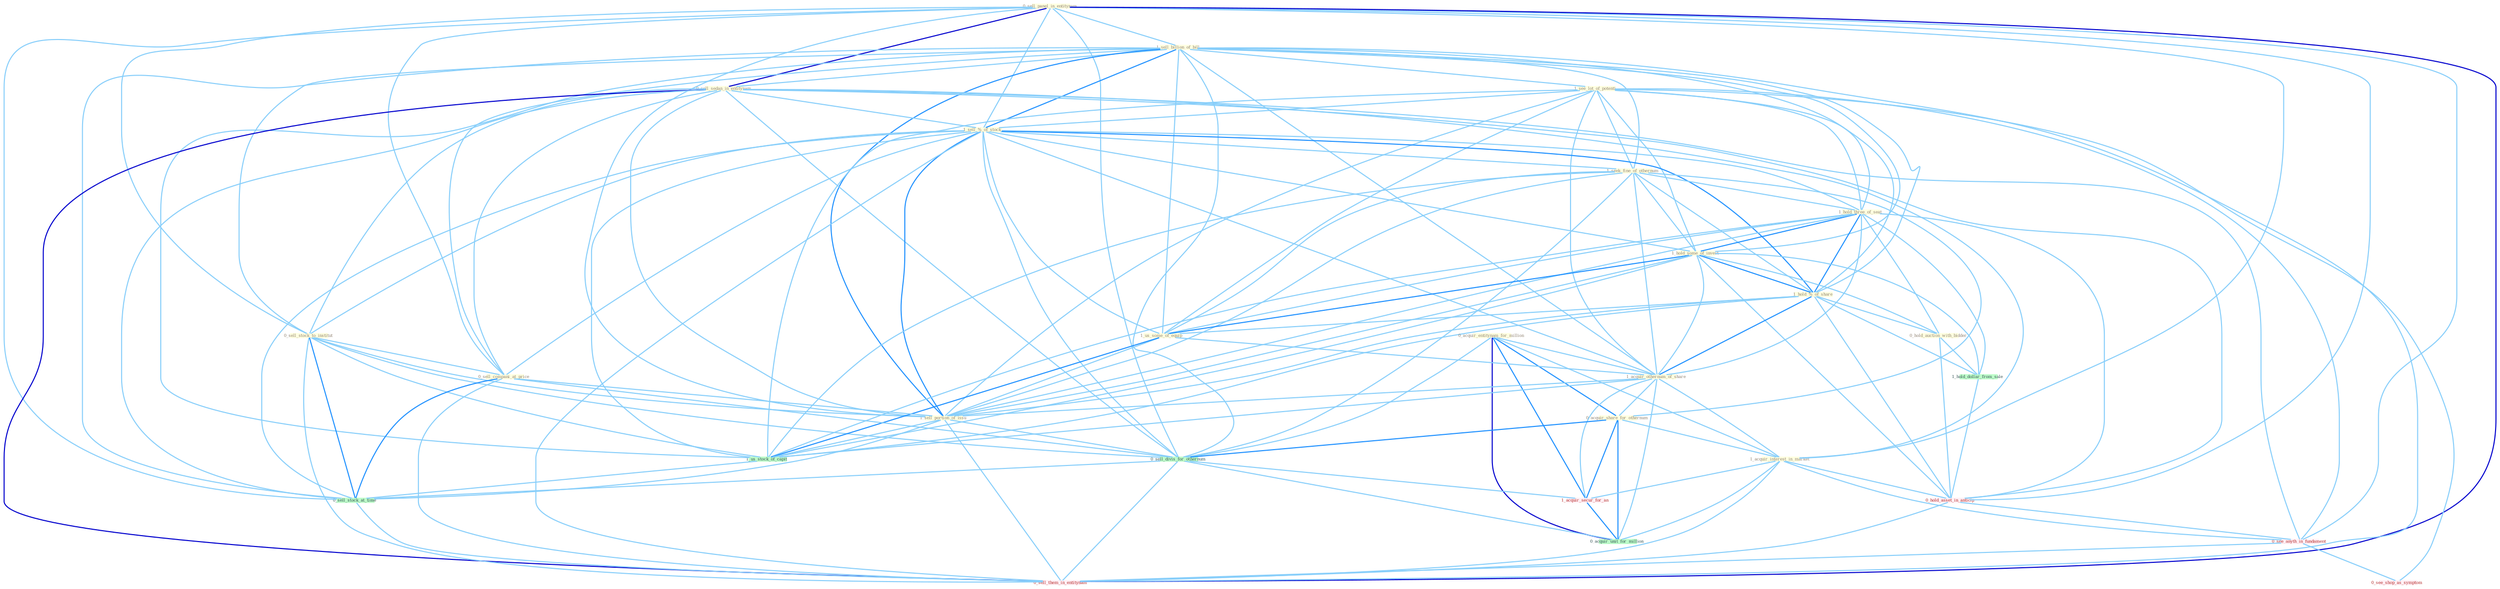 Graph G{ 
    node
    [shape=polygon,style=filled,width=.5,height=.06,color="#BDFCC9",fixedsize=true,fontsize=4,
    fontcolor="#2f4f4f"];
    {node
    [color="#ffffe0", fontcolor="#8b7d6b"] "0_sell_panel_in_entitynam " "1_sell_billion_of_bill " "1_see_lot_of_potenti " "0_sell_sedan_in_entitynam " "1_sell_%_of_stock " "1_seek_fine_of_othernum " "1_hold_three_of_seat " "1_hold_some_of_invest " "0_sell_stock_to_institut " "1_hold_%_of_share " "0_acquir_entitynam_for_million " "0_hold_auction_with_bidder " "1_us_some_of_equip " "1_acquir_othernum_of_share " "0_sell_compani_at_price " "0_acquir_share_for_othernum " "1_sell_portion_of_issu " "1_acquir_interest_in_market "}
{node [color="#fff0f5", fontcolor="#b22222"] "1_acquir_secur_for_an " "0_hold_asset_in_anticip " "0_see_anyth_in_fundament " "0_see_shop_as_symptom " "0_sell_them_in_entitynam "}
edge [color="#B0E2FF"];

	"0_sell_panel_in_entitynam " -- "1_sell_billion_of_bill " [w="1", color="#87cefa" ];
	"0_sell_panel_in_entitynam " -- "0_sell_sedan_in_entitynam " [w="3", color="#0000cd" , len=0.6];
	"0_sell_panel_in_entitynam " -- "1_sell_%_of_stock " [w="1", color="#87cefa" ];
	"0_sell_panel_in_entitynam " -- "0_sell_stock_to_institut " [w="1", color="#87cefa" ];
	"0_sell_panel_in_entitynam " -- "0_sell_compani_at_price " [w="1", color="#87cefa" ];
	"0_sell_panel_in_entitynam " -- "1_sell_portion_of_issu " [w="1", color="#87cefa" ];
	"0_sell_panel_in_entitynam " -- "1_acquir_interest_in_market " [w="1", color="#87cefa" ];
	"0_sell_panel_in_entitynam " -- "0_sell_divis_for_othernum " [w="1", color="#87cefa" ];
	"0_sell_panel_in_entitynam " -- "0_hold_asset_in_anticip " [w="1", color="#87cefa" ];
	"0_sell_panel_in_entitynam " -- "0_sell_stock_at_time " [w="1", color="#87cefa" ];
	"0_sell_panel_in_entitynam " -- "0_see_anyth_in_fundament " [w="1", color="#87cefa" ];
	"0_sell_panel_in_entitynam " -- "0_sell_them_in_entitynam " [w="3", color="#0000cd" , len=0.6];
	"1_sell_billion_of_bill " -- "1_see_lot_of_potenti " [w="1", color="#87cefa" ];
	"1_sell_billion_of_bill " -- "0_sell_sedan_in_entitynam " [w="1", color="#87cefa" ];
	"1_sell_billion_of_bill " -- "1_sell_%_of_stock " [w="2", color="#1e90ff" , len=0.8];
	"1_sell_billion_of_bill " -- "1_seek_fine_of_othernum " [w="1", color="#87cefa" ];
	"1_sell_billion_of_bill " -- "1_hold_three_of_seat " [w="1", color="#87cefa" ];
	"1_sell_billion_of_bill " -- "1_hold_some_of_invest " [w="1", color="#87cefa" ];
	"1_sell_billion_of_bill " -- "0_sell_stock_to_institut " [w="1", color="#87cefa" ];
	"1_sell_billion_of_bill " -- "1_hold_%_of_share " [w="1", color="#87cefa" ];
	"1_sell_billion_of_bill " -- "1_us_some_of_equip " [w="1", color="#87cefa" ];
	"1_sell_billion_of_bill " -- "1_acquir_othernum_of_share " [w="1", color="#87cefa" ];
	"1_sell_billion_of_bill " -- "0_sell_compani_at_price " [w="1", color="#87cefa" ];
	"1_sell_billion_of_bill " -- "1_sell_portion_of_issu " [w="2", color="#1e90ff" , len=0.8];
	"1_sell_billion_of_bill " -- "0_sell_divis_for_othernum " [w="1", color="#87cefa" ];
	"1_sell_billion_of_bill " -- "1_us_stock_of_capit " [w="1", color="#87cefa" ];
	"1_sell_billion_of_bill " -- "0_sell_stock_at_time " [w="1", color="#87cefa" ];
	"1_sell_billion_of_bill " -- "0_sell_them_in_entitynam " [w="1", color="#87cefa" ];
	"1_see_lot_of_potenti " -- "1_sell_%_of_stock " [w="1", color="#87cefa" ];
	"1_see_lot_of_potenti " -- "1_seek_fine_of_othernum " [w="1", color="#87cefa" ];
	"1_see_lot_of_potenti " -- "1_hold_three_of_seat " [w="1", color="#87cefa" ];
	"1_see_lot_of_potenti " -- "1_hold_some_of_invest " [w="1", color="#87cefa" ];
	"1_see_lot_of_potenti " -- "1_hold_%_of_share " [w="1", color="#87cefa" ];
	"1_see_lot_of_potenti " -- "1_us_some_of_equip " [w="1", color="#87cefa" ];
	"1_see_lot_of_potenti " -- "1_acquir_othernum_of_share " [w="1", color="#87cefa" ];
	"1_see_lot_of_potenti " -- "1_sell_portion_of_issu " [w="1", color="#87cefa" ];
	"1_see_lot_of_potenti " -- "1_us_stock_of_capit " [w="1", color="#87cefa" ];
	"1_see_lot_of_potenti " -- "0_see_anyth_in_fundament " [w="1", color="#87cefa" ];
	"1_see_lot_of_potenti " -- "0_see_shop_as_symptom " [w="1", color="#87cefa" ];
	"0_sell_sedan_in_entitynam " -- "1_sell_%_of_stock " [w="1", color="#87cefa" ];
	"0_sell_sedan_in_entitynam " -- "0_sell_stock_to_institut " [w="1", color="#87cefa" ];
	"0_sell_sedan_in_entitynam " -- "0_sell_compani_at_price " [w="1", color="#87cefa" ];
	"0_sell_sedan_in_entitynam " -- "1_sell_portion_of_issu " [w="1", color="#87cefa" ];
	"0_sell_sedan_in_entitynam " -- "1_acquir_interest_in_market " [w="1", color="#87cefa" ];
	"0_sell_sedan_in_entitynam " -- "0_sell_divis_for_othernum " [w="1", color="#87cefa" ];
	"0_sell_sedan_in_entitynam " -- "0_hold_asset_in_anticip " [w="1", color="#87cefa" ];
	"0_sell_sedan_in_entitynam " -- "0_sell_stock_at_time " [w="1", color="#87cefa" ];
	"0_sell_sedan_in_entitynam " -- "0_see_anyth_in_fundament " [w="1", color="#87cefa" ];
	"0_sell_sedan_in_entitynam " -- "0_sell_them_in_entitynam " [w="3", color="#0000cd" , len=0.6];
	"1_sell_%_of_stock " -- "1_seek_fine_of_othernum " [w="1", color="#87cefa" ];
	"1_sell_%_of_stock " -- "1_hold_three_of_seat " [w="1", color="#87cefa" ];
	"1_sell_%_of_stock " -- "1_hold_some_of_invest " [w="1", color="#87cefa" ];
	"1_sell_%_of_stock " -- "0_sell_stock_to_institut " [w="1", color="#87cefa" ];
	"1_sell_%_of_stock " -- "1_hold_%_of_share " [w="2", color="#1e90ff" , len=0.8];
	"1_sell_%_of_stock " -- "1_us_some_of_equip " [w="1", color="#87cefa" ];
	"1_sell_%_of_stock " -- "1_acquir_othernum_of_share " [w="1", color="#87cefa" ];
	"1_sell_%_of_stock " -- "0_sell_compani_at_price " [w="1", color="#87cefa" ];
	"1_sell_%_of_stock " -- "1_sell_portion_of_issu " [w="2", color="#1e90ff" , len=0.8];
	"1_sell_%_of_stock " -- "0_sell_divis_for_othernum " [w="1", color="#87cefa" ];
	"1_sell_%_of_stock " -- "1_us_stock_of_capit " [w="1", color="#87cefa" ];
	"1_sell_%_of_stock " -- "0_sell_stock_at_time " [w="1", color="#87cefa" ];
	"1_sell_%_of_stock " -- "0_sell_them_in_entitynam " [w="1", color="#87cefa" ];
	"1_seek_fine_of_othernum " -- "1_hold_three_of_seat " [w="1", color="#87cefa" ];
	"1_seek_fine_of_othernum " -- "1_hold_some_of_invest " [w="1", color="#87cefa" ];
	"1_seek_fine_of_othernum " -- "1_hold_%_of_share " [w="1", color="#87cefa" ];
	"1_seek_fine_of_othernum " -- "1_us_some_of_equip " [w="1", color="#87cefa" ];
	"1_seek_fine_of_othernum " -- "1_acquir_othernum_of_share " [w="1", color="#87cefa" ];
	"1_seek_fine_of_othernum " -- "0_acquir_share_for_othernum " [w="1", color="#87cefa" ];
	"1_seek_fine_of_othernum " -- "1_sell_portion_of_issu " [w="1", color="#87cefa" ];
	"1_seek_fine_of_othernum " -- "0_sell_divis_for_othernum " [w="1", color="#87cefa" ];
	"1_seek_fine_of_othernum " -- "1_us_stock_of_capit " [w="1", color="#87cefa" ];
	"1_hold_three_of_seat " -- "1_hold_some_of_invest " [w="2", color="#1e90ff" , len=0.8];
	"1_hold_three_of_seat " -- "1_hold_%_of_share " [w="2", color="#1e90ff" , len=0.8];
	"1_hold_three_of_seat " -- "0_hold_auction_with_bidder " [w="1", color="#87cefa" ];
	"1_hold_three_of_seat " -- "1_us_some_of_equip " [w="1", color="#87cefa" ];
	"1_hold_three_of_seat " -- "1_acquir_othernum_of_share " [w="1", color="#87cefa" ];
	"1_hold_three_of_seat " -- "1_sell_portion_of_issu " [w="1", color="#87cefa" ];
	"1_hold_three_of_seat " -- "1_us_stock_of_capit " [w="1", color="#87cefa" ];
	"1_hold_three_of_seat " -- "1_hold_dollar_from_sale " [w="1", color="#87cefa" ];
	"1_hold_three_of_seat " -- "0_hold_asset_in_anticip " [w="1", color="#87cefa" ];
	"1_hold_some_of_invest " -- "1_hold_%_of_share " [w="2", color="#1e90ff" , len=0.8];
	"1_hold_some_of_invest " -- "0_hold_auction_with_bidder " [w="1", color="#87cefa" ];
	"1_hold_some_of_invest " -- "1_us_some_of_equip " [w="2", color="#1e90ff" , len=0.8];
	"1_hold_some_of_invest " -- "1_acquir_othernum_of_share " [w="1", color="#87cefa" ];
	"1_hold_some_of_invest " -- "1_sell_portion_of_issu " [w="1", color="#87cefa" ];
	"1_hold_some_of_invest " -- "1_us_stock_of_capit " [w="1", color="#87cefa" ];
	"1_hold_some_of_invest " -- "1_hold_dollar_from_sale " [w="1", color="#87cefa" ];
	"1_hold_some_of_invest " -- "0_hold_asset_in_anticip " [w="1", color="#87cefa" ];
	"0_sell_stock_to_institut " -- "0_sell_compani_at_price " [w="1", color="#87cefa" ];
	"0_sell_stock_to_institut " -- "1_sell_portion_of_issu " [w="1", color="#87cefa" ];
	"0_sell_stock_to_institut " -- "0_sell_divis_for_othernum " [w="1", color="#87cefa" ];
	"0_sell_stock_to_institut " -- "1_us_stock_of_capit " [w="1", color="#87cefa" ];
	"0_sell_stock_to_institut " -- "0_sell_stock_at_time " [w="2", color="#1e90ff" , len=0.8];
	"0_sell_stock_to_institut " -- "0_sell_them_in_entitynam " [w="1", color="#87cefa" ];
	"1_hold_%_of_share " -- "0_hold_auction_with_bidder " [w="1", color="#87cefa" ];
	"1_hold_%_of_share " -- "1_us_some_of_equip " [w="1", color="#87cefa" ];
	"1_hold_%_of_share " -- "1_acquir_othernum_of_share " [w="2", color="#1e90ff" , len=0.8];
	"1_hold_%_of_share " -- "1_sell_portion_of_issu " [w="1", color="#87cefa" ];
	"1_hold_%_of_share " -- "1_us_stock_of_capit " [w="1", color="#87cefa" ];
	"1_hold_%_of_share " -- "1_hold_dollar_from_sale " [w="1", color="#87cefa" ];
	"1_hold_%_of_share " -- "0_hold_asset_in_anticip " [w="1", color="#87cefa" ];
	"0_acquir_entitynam_for_million " -- "1_acquir_othernum_of_share " [w="1", color="#87cefa" ];
	"0_acquir_entitynam_for_million " -- "0_acquir_share_for_othernum " [w="2", color="#1e90ff" , len=0.8];
	"0_acquir_entitynam_for_million " -- "1_acquir_interest_in_market " [w="1", color="#87cefa" ];
	"0_acquir_entitynam_for_million " -- "0_sell_divis_for_othernum " [w="1", color="#87cefa" ];
	"0_acquir_entitynam_for_million " -- "1_acquir_secur_for_an " [w="2", color="#1e90ff" , len=0.8];
	"0_acquir_entitynam_for_million " -- "0_acquir_unit_for_million " [w="3", color="#0000cd" , len=0.6];
	"0_hold_auction_with_bidder " -- "1_hold_dollar_from_sale " [w="1", color="#87cefa" ];
	"0_hold_auction_with_bidder " -- "0_hold_asset_in_anticip " [w="1", color="#87cefa" ];
	"1_us_some_of_equip " -- "1_acquir_othernum_of_share " [w="1", color="#87cefa" ];
	"1_us_some_of_equip " -- "1_sell_portion_of_issu " [w="1", color="#87cefa" ];
	"1_us_some_of_equip " -- "1_us_stock_of_capit " [w="2", color="#1e90ff" , len=0.8];
	"1_acquir_othernum_of_share " -- "0_acquir_share_for_othernum " [w="1", color="#87cefa" ];
	"1_acquir_othernum_of_share " -- "1_sell_portion_of_issu " [w="1", color="#87cefa" ];
	"1_acquir_othernum_of_share " -- "1_acquir_interest_in_market " [w="1", color="#87cefa" ];
	"1_acquir_othernum_of_share " -- "1_acquir_secur_for_an " [w="1", color="#87cefa" ];
	"1_acquir_othernum_of_share " -- "1_us_stock_of_capit " [w="1", color="#87cefa" ];
	"1_acquir_othernum_of_share " -- "0_acquir_unit_for_million " [w="1", color="#87cefa" ];
	"0_sell_compani_at_price " -- "1_sell_portion_of_issu " [w="1", color="#87cefa" ];
	"0_sell_compani_at_price " -- "0_sell_divis_for_othernum " [w="1", color="#87cefa" ];
	"0_sell_compani_at_price " -- "0_sell_stock_at_time " [w="2", color="#1e90ff" , len=0.8];
	"0_sell_compani_at_price " -- "0_sell_them_in_entitynam " [w="1", color="#87cefa" ];
	"0_acquir_share_for_othernum " -- "1_acquir_interest_in_market " [w="1", color="#87cefa" ];
	"0_acquir_share_for_othernum " -- "0_sell_divis_for_othernum " [w="2", color="#1e90ff" , len=0.8];
	"0_acquir_share_for_othernum " -- "1_acquir_secur_for_an " [w="2", color="#1e90ff" , len=0.8];
	"0_acquir_share_for_othernum " -- "0_acquir_unit_for_million " [w="2", color="#1e90ff" , len=0.8];
	"1_sell_portion_of_issu " -- "0_sell_divis_for_othernum " [w="1", color="#87cefa" ];
	"1_sell_portion_of_issu " -- "1_us_stock_of_capit " [w="1", color="#87cefa" ];
	"1_sell_portion_of_issu " -- "0_sell_stock_at_time " [w="1", color="#87cefa" ];
	"1_sell_portion_of_issu " -- "0_sell_them_in_entitynam " [w="1", color="#87cefa" ];
	"1_acquir_interest_in_market " -- "1_acquir_secur_for_an " [w="1", color="#87cefa" ];
	"1_acquir_interest_in_market " -- "0_hold_asset_in_anticip " [w="1", color="#87cefa" ];
	"1_acquir_interest_in_market " -- "0_see_anyth_in_fundament " [w="1", color="#87cefa" ];
	"1_acquir_interest_in_market " -- "0_acquir_unit_for_million " [w="1", color="#87cefa" ];
	"1_acquir_interest_in_market " -- "0_sell_them_in_entitynam " [w="1", color="#87cefa" ];
	"0_sell_divis_for_othernum " -- "1_acquir_secur_for_an " [w="1", color="#87cefa" ];
	"0_sell_divis_for_othernum " -- "0_sell_stock_at_time " [w="1", color="#87cefa" ];
	"0_sell_divis_for_othernum " -- "0_acquir_unit_for_million " [w="1", color="#87cefa" ];
	"0_sell_divis_for_othernum " -- "0_sell_them_in_entitynam " [w="1", color="#87cefa" ];
	"1_acquir_secur_for_an " -- "0_acquir_unit_for_million " [w="2", color="#1e90ff" , len=0.8];
	"1_us_stock_of_capit " -- "0_sell_stock_at_time " [w="1", color="#87cefa" ];
	"1_hold_dollar_from_sale " -- "0_hold_asset_in_anticip " [w="1", color="#87cefa" ];
	"0_hold_asset_in_anticip " -- "0_see_anyth_in_fundament " [w="1", color="#87cefa" ];
	"0_hold_asset_in_anticip " -- "0_sell_them_in_entitynam " [w="1", color="#87cefa" ];
	"0_sell_stock_at_time " -- "0_sell_them_in_entitynam " [w="1", color="#87cefa" ];
	"0_see_anyth_in_fundament " -- "0_see_shop_as_symptom " [w="1", color="#87cefa" ];
	"0_see_anyth_in_fundament " -- "0_sell_them_in_entitynam " [w="1", color="#87cefa" ];
}